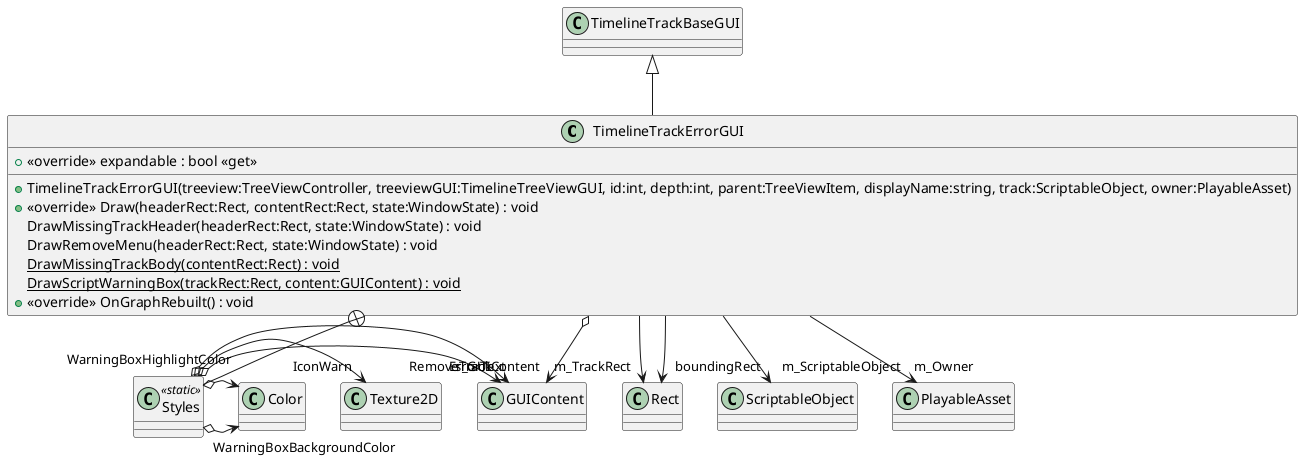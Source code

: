 @startuml
class TimelineTrackErrorGUI {
    + TimelineTrackErrorGUI(treeview:TreeViewController, treeviewGUI:TimelineTreeViewGUI, id:int, depth:int, parent:TreeViewItem, displayName:string, track:ScriptableObject, owner:PlayableAsset)
    + <<override>> expandable : bool <<get>>
    + <<override>> Draw(headerRect:Rect, contentRect:Rect, state:WindowState) : void
    DrawMissingTrackHeader(headerRect:Rect, state:WindowState) : void
    DrawRemoveMenu(headerRect:Rect, state:WindowState) : void
    {static} DrawMissingTrackBody(contentRect:Rect) : void
    {static} DrawScriptWarningBox(trackRect:Rect, content:GUIContent) : void
    + <<override>> OnGraphRebuilt() : void
}
class Styles <<static>> {
}
TimelineTrackBaseGUI <|-- TimelineTrackErrorGUI
TimelineTrackErrorGUI --> "m_TrackRect" Rect
TimelineTrackErrorGUI --> "m_ScriptableObject" ScriptableObject
TimelineTrackErrorGUI --> "m_Owner" PlayableAsset
TimelineTrackErrorGUI o-> "s_GUIContent" GUIContent
TimelineTrackErrorGUI --> "boundingRect" Rect
TimelineTrackErrorGUI +-- Styles
Styles o-> "ErrorText" GUIContent
Styles o-> "IconWarn" Texture2D
Styles o-> "RemoveTrack" GUIContent
Styles o-> "WarningBoxBackgroundColor" Color
Styles o-> "WarningBoxHighlightColor" Color
@enduml
